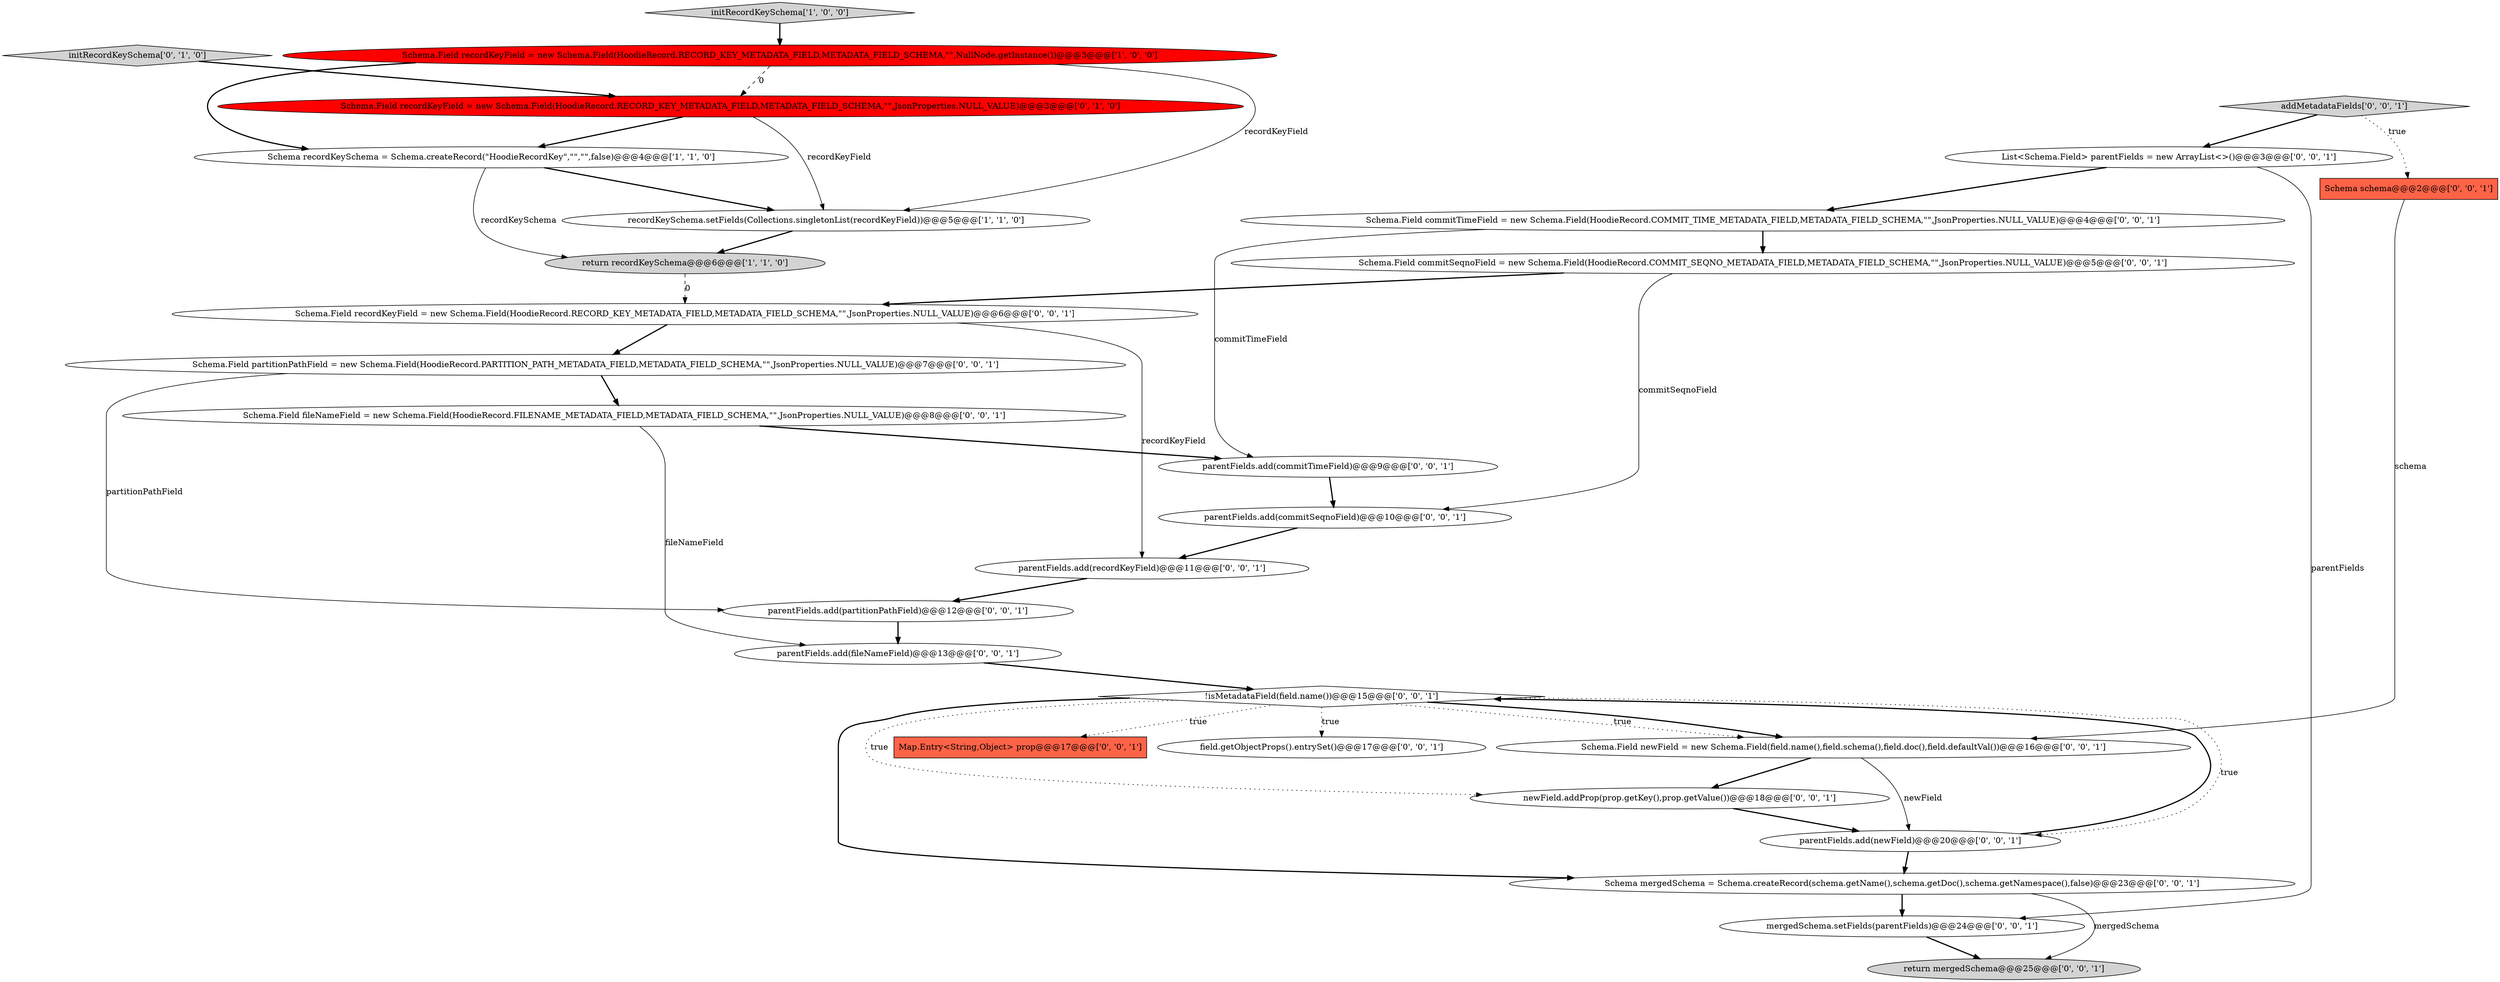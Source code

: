 digraph {
10 [style = filled, label = "Schema mergedSchema = Schema.createRecord(schema.getName(),schema.getDoc(),schema.getNamespace(),false)@@@23@@@['0', '0', '1']", fillcolor = white, shape = ellipse image = "AAA0AAABBB3BBB"];
4 [style = filled, label = "return recordKeySchema@@@6@@@['1', '1', '0']", fillcolor = lightgray, shape = ellipse image = "AAA0AAABBB1BBB"];
21 [style = filled, label = "Schema.Field fileNameField = new Schema.Field(HoodieRecord.FILENAME_METADATA_FIELD,METADATA_FIELD_SCHEMA,\"\",JsonProperties.NULL_VALUE)@@@8@@@['0', '0', '1']", fillcolor = white, shape = ellipse image = "AAA0AAABBB3BBB"];
14 [style = filled, label = "!isMetadataField(field.name())@@@15@@@['0', '0', '1']", fillcolor = white, shape = diamond image = "AAA0AAABBB3BBB"];
2 [style = filled, label = "Schema.Field recordKeyField = new Schema.Field(HoodieRecord.RECORD_KEY_METADATA_FIELD,METADATA_FIELD_SCHEMA,\"\",NullNode.getInstance())@@@3@@@['1', '0', '0']", fillcolor = red, shape = ellipse image = "AAA1AAABBB1BBB"];
3 [style = filled, label = "recordKeySchema.setFields(Collections.singletonList(recordKeyField))@@@5@@@['1', '1', '0']", fillcolor = white, shape = ellipse image = "AAA0AAABBB1BBB"];
16 [style = filled, label = "List<Schema.Field> parentFields = new ArrayList<>()@@@3@@@['0', '0', '1']", fillcolor = white, shape = ellipse image = "AAA0AAABBB3BBB"];
28 [style = filled, label = "parentFields.add(recordKeyField)@@@11@@@['0', '0', '1']", fillcolor = white, shape = ellipse image = "AAA0AAABBB3BBB"];
22 [style = filled, label = "return mergedSchema@@@25@@@['0', '0', '1']", fillcolor = lightgray, shape = ellipse image = "AAA0AAABBB3BBB"];
19 [style = filled, label = "Map.Entry<String,Object> prop@@@17@@@['0', '0', '1']", fillcolor = tomato, shape = box image = "AAA0AAABBB3BBB"];
20 [style = filled, label = "Schema.Field commitTimeField = new Schema.Field(HoodieRecord.COMMIT_TIME_METADATA_FIELD,METADATA_FIELD_SCHEMA,\"\",JsonProperties.NULL_VALUE)@@@4@@@['0', '0', '1']", fillcolor = white, shape = ellipse image = "AAA0AAABBB3BBB"];
25 [style = filled, label = "parentFields.add(commitSeqnoField)@@@10@@@['0', '0', '1']", fillcolor = white, shape = ellipse image = "AAA0AAABBB3BBB"];
12 [style = filled, label = "mergedSchema.setFields(parentFields)@@@24@@@['0', '0', '1']", fillcolor = white, shape = ellipse image = "AAA0AAABBB3BBB"];
15 [style = filled, label = "field.getObjectProps().entrySet()@@@17@@@['0', '0', '1']", fillcolor = white, shape = ellipse image = "AAA0AAABBB3BBB"];
7 [style = filled, label = "parentFields.add(fileNameField)@@@13@@@['0', '0', '1']", fillcolor = white, shape = ellipse image = "AAA0AAABBB3BBB"];
24 [style = filled, label = "Schema.Field commitSeqnoField = new Schema.Field(HoodieRecord.COMMIT_SEQNO_METADATA_FIELD,METADATA_FIELD_SCHEMA,\"\",JsonProperties.NULL_VALUE)@@@5@@@['0', '0', '1']", fillcolor = white, shape = ellipse image = "AAA0AAABBB3BBB"];
1 [style = filled, label = "Schema recordKeySchema = Schema.createRecord(\"HoodieRecordKey\",\"\",\"\",false)@@@4@@@['1', '1', '0']", fillcolor = white, shape = ellipse image = "AAA0AAABBB1BBB"];
8 [style = filled, label = "parentFields.add(commitTimeField)@@@9@@@['0', '0', '1']", fillcolor = white, shape = ellipse image = "AAA0AAABBB3BBB"];
18 [style = filled, label = "parentFields.add(newField)@@@20@@@['0', '0', '1']", fillcolor = white, shape = ellipse image = "AAA0AAABBB3BBB"];
27 [style = filled, label = "Schema.Field recordKeyField = new Schema.Field(HoodieRecord.RECORD_KEY_METADATA_FIELD,METADATA_FIELD_SCHEMA,\"\",JsonProperties.NULL_VALUE)@@@6@@@['0', '0', '1']", fillcolor = white, shape = ellipse image = "AAA0AAABBB3BBB"];
11 [style = filled, label = "Schema.Field partitionPathField = new Schema.Field(HoodieRecord.PARTITION_PATH_METADATA_FIELD,METADATA_FIELD_SCHEMA,\"\",JsonProperties.NULL_VALUE)@@@7@@@['0', '0', '1']", fillcolor = white, shape = ellipse image = "AAA0AAABBB3BBB"];
23 [style = filled, label = "Schema.Field newField = new Schema.Field(field.name(),field.schema(),field.doc(),field.defaultVal())@@@16@@@['0', '0', '1']", fillcolor = white, shape = ellipse image = "AAA0AAABBB3BBB"];
26 [style = filled, label = "newField.addProp(prop.getKey(),prop.getValue())@@@18@@@['0', '0', '1']", fillcolor = white, shape = ellipse image = "AAA0AAABBB3BBB"];
6 [style = filled, label = "initRecordKeySchema['0', '1', '0']", fillcolor = lightgray, shape = diamond image = "AAA0AAABBB2BBB"];
5 [style = filled, label = "Schema.Field recordKeyField = new Schema.Field(HoodieRecord.RECORD_KEY_METADATA_FIELD,METADATA_FIELD_SCHEMA,\"\",JsonProperties.NULL_VALUE)@@@3@@@['0', '1', '0']", fillcolor = red, shape = ellipse image = "AAA1AAABBB2BBB"];
17 [style = filled, label = "parentFields.add(partitionPathField)@@@12@@@['0', '0', '1']", fillcolor = white, shape = ellipse image = "AAA0AAABBB3BBB"];
13 [style = filled, label = "addMetadataFields['0', '0', '1']", fillcolor = lightgray, shape = diamond image = "AAA0AAABBB3BBB"];
9 [style = filled, label = "Schema schema@@@2@@@['0', '0', '1']", fillcolor = tomato, shape = box image = "AAA0AAABBB3BBB"];
0 [style = filled, label = "initRecordKeySchema['1', '0', '0']", fillcolor = lightgray, shape = diamond image = "AAA0AAABBB1BBB"];
27->28 [style = solid, label="recordKeyField"];
25->28 [style = bold, label=""];
14->19 [style = dotted, label="true"];
16->12 [style = solid, label="parentFields"];
2->1 [style = bold, label=""];
14->26 [style = dotted, label="true"];
11->21 [style = bold, label=""];
0->2 [style = bold, label=""];
1->3 [style = bold, label=""];
21->8 [style = bold, label=""];
23->26 [style = bold, label=""];
14->10 [style = bold, label=""];
9->23 [style = solid, label="schema"];
4->27 [style = dashed, label="0"];
14->23 [style = dotted, label="true"];
3->4 [style = bold, label=""];
13->16 [style = bold, label=""];
7->14 [style = bold, label=""];
23->18 [style = solid, label="newField"];
17->7 [style = bold, label=""];
5->1 [style = bold, label=""];
6->5 [style = bold, label=""];
14->15 [style = dotted, label="true"];
2->5 [style = dashed, label="0"];
1->4 [style = solid, label="recordKeySchema"];
27->11 [style = bold, label=""];
14->23 [style = bold, label=""];
18->10 [style = bold, label=""];
10->22 [style = solid, label="mergedSchema"];
10->12 [style = bold, label=""];
20->8 [style = solid, label="commitTimeField"];
21->7 [style = solid, label="fileNameField"];
5->3 [style = solid, label="recordKeyField"];
2->3 [style = solid, label="recordKeyField"];
28->17 [style = bold, label=""];
20->24 [style = bold, label=""];
16->20 [style = bold, label=""];
24->25 [style = solid, label="commitSeqnoField"];
8->25 [style = bold, label=""];
24->27 [style = bold, label=""];
18->14 [style = bold, label=""];
12->22 [style = bold, label=""];
14->18 [style = dotted, label="true"];
11->17 [style = solid, label="partitionPathField"];
26->18 [style = bold, label=""];
13->9 [style = dotted, label="true"];
}
